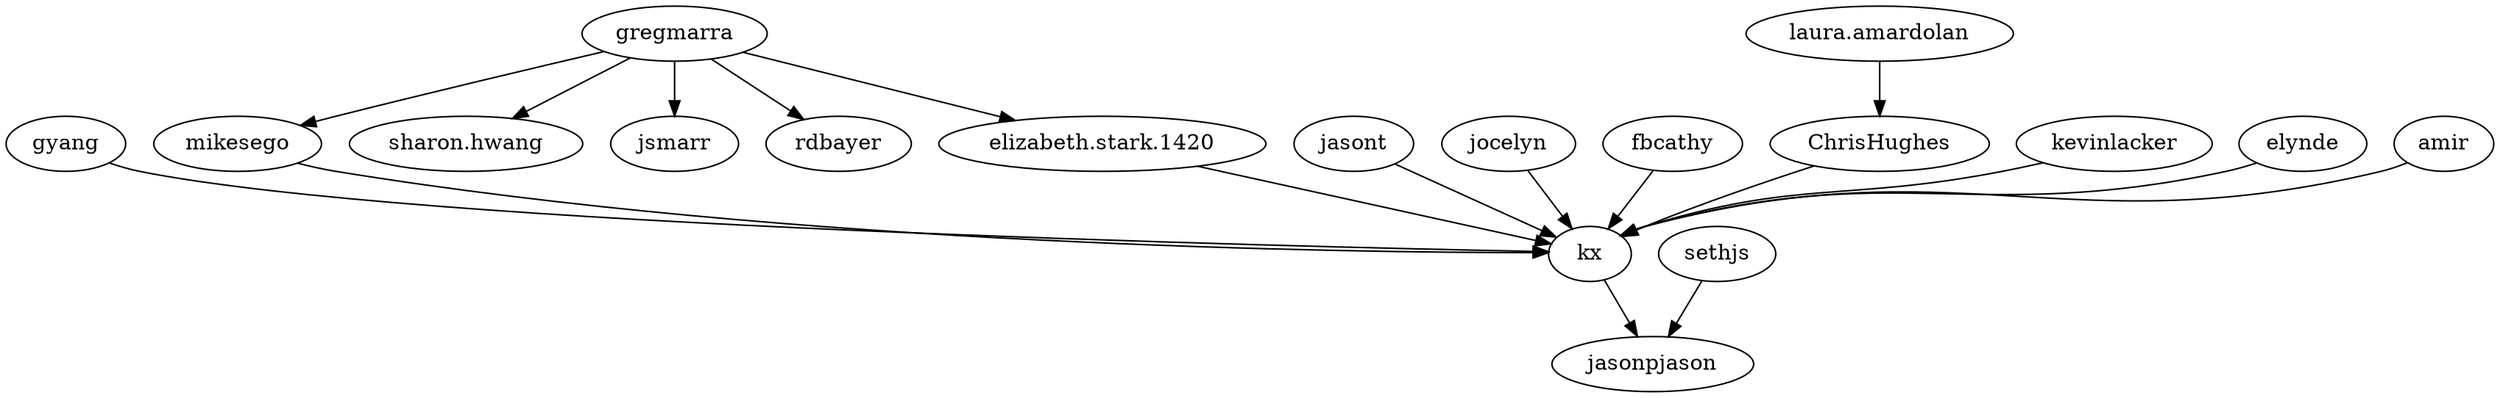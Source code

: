 strict digraph  {
	gyang -> kx;
	gregmarra -> mikesego;
	gregmarra -> "sharon.hwang";
	gregmarra -> jsmarr;
	gregmarra -> rdbayer;
	gregmarra -> "elizabeth.stark.1420";
	jasont -> kx;
	jocelyn -> kx;
	fbcathy -> kx;
	"laura.amardolan" -> ChrisHughes;
	kevinlacker -> kx;
	mikesego -> kx;
	sethjs -> jasonpjason;
	ChrisHughes -> kx;
	"elizabeth.stark.1420" -> kx;
	elynde -> kx;
	kx -> jasonpjason;
	amir -> kx;
}
